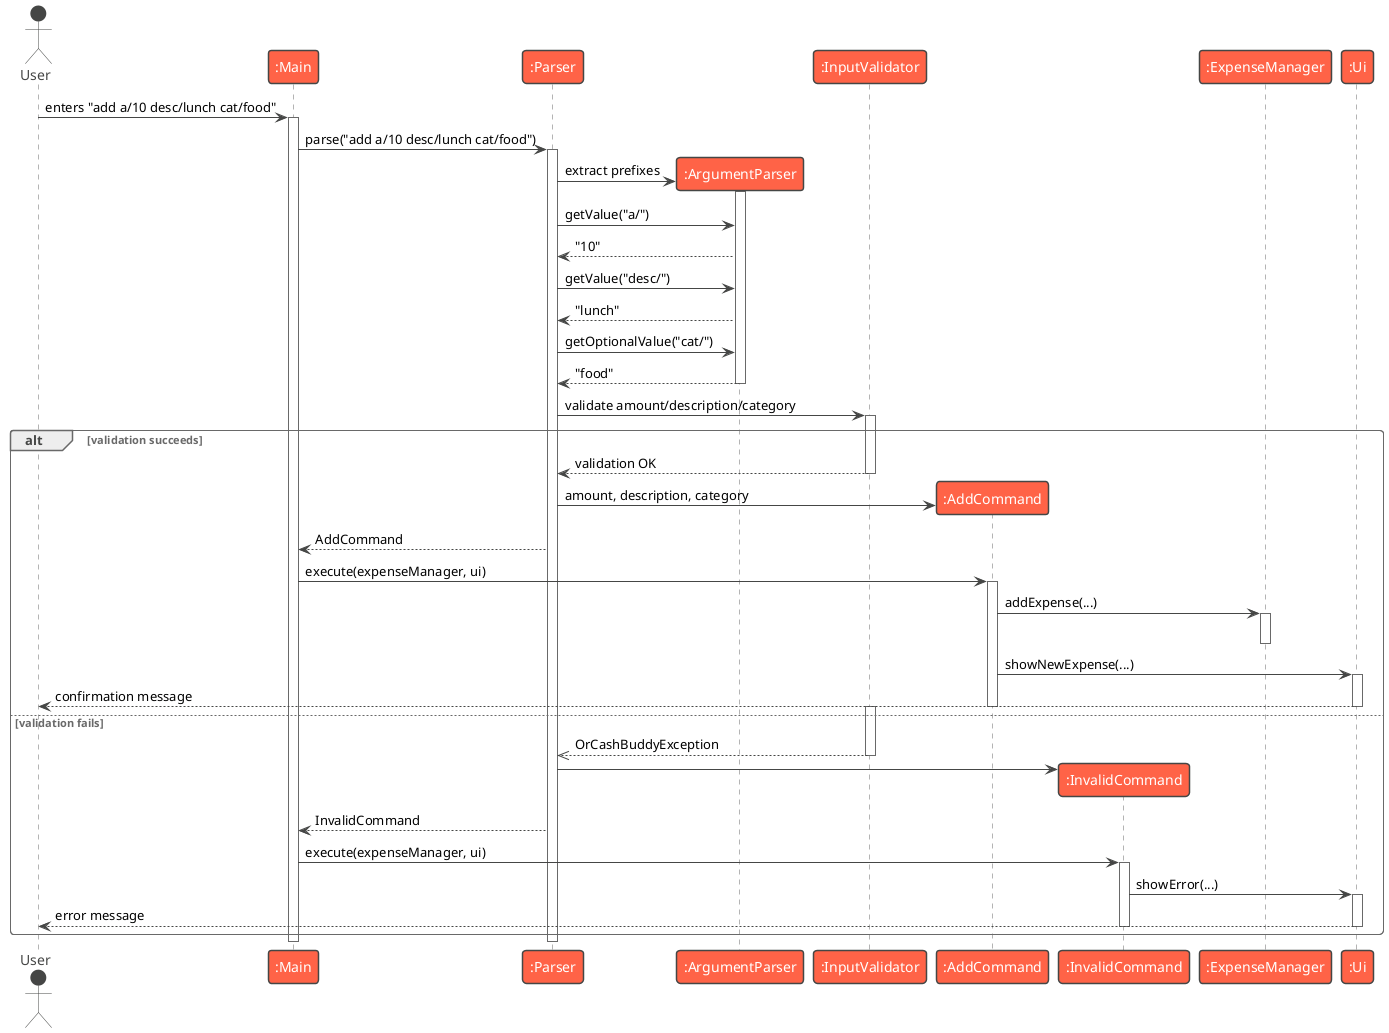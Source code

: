 @startuml
!theme vibrant
actor User
participant ":Main" as Main
participant ":Parser" as Parser
participant ":ArgumentParser" as ArgumentParser
participant ":InputValidator" as InputValidator
participant ":AddCommand" as AddCommand
participant ":InvalidCommand" as InvalidCommand
participant ":ExpenseManager" as ExpenseManager
participant ":Ui" as Ui

User -> Main : enters "add a/10 desc/lunch cat/food"
activate Main

Main -> Parser : parse("add a/10 desc/lunch cat/food")
activate Parser

create ArgumentParser
Parser -> ArgumentParser : extract prefixes
activate ArgumentParser

Parser -> ArgumentParser : getValue("a/")
ArgumentParser --> Parser : "10"
Parser -> ArgumentParser : getValue("desc/")
ArgumentParser --> Parser : "lunch"
Parser -> ArgumentParser : getOptionalValue("cat/")
ArgumentParser --> Parser : "food"
deactivate ArgumentParser

Parser -> InputValidator : validate amount/description/category
activate InputValidator

alt validation succeeds
    InputValidator --> Parser : validation OK
    deactivate InputValidator
    create AddCommand
    Parser -> AddCommand : amount, description, category
    Parser --> Main : AddCommand

    Main -> AddCommand : execute(expenseManager, ui)
    activate AddCommand
    AddCommand -> ExpenseManager : addExpense(...)
    activate ExpenseManager
    deactivate ExpenseManager
    AddCommand -> Ui : showNewExpense(...)
    activate Ui
    Ui --> User : confirmation message
    deactivate Ui
    deactivate AddCommand
else validation fails
    activate InputValidator
    InputValidator -->> Parser : OrCashBuddyException
    deactivate InputValidator
    create InvalidCommand
    Parser -> InvalidCommand
    Parser --> Main : InvalidCommand

    Main -> InvalidCommand : execute(expenseManager, ui)
    activate InvalidCommand
    InvalidCommand -> Ui : showError(...)
    activate Ui
    Ui --> User : error message
    deactivate Ui
    deactivate InvalidCommand
end

deactivate Parser
deactivate Main
@enduml
